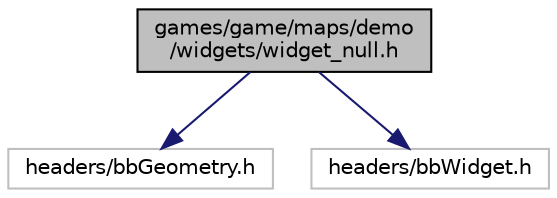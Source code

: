 digraph "games/game/maps/demo/widgets/widget_null.h"
{
 // LATEX_PDF_SIZE
  edge [fontname="Helvetica",fontsize="10",labelfontname="Helvetica",labelfontsize="10"];
  node [fontname="Helvetica",fontsize="10",shape=record];
  Node1 [label="games/game/maps/demo\l/widgets/widget_null.h",height=0.2,width=0.4,color="black", fillcolor="grey75", style="filled", fontcolor="black",tooltip="The functions in this folder define the behavior of an object with class bbWidget and type NULL."];
  Node1 -> Node2 [color="midnightblue",fontsize="10",style="solid",fontname="Helvetica"];
  Node2 [label="headers/bbGeometry.h",height=0.2,width=0.4,color="grey75", fillcolor="white", style="filled",tooltip=" "];
  Node1 -> Node3 [color="midnightblue",fontsize="10",style="solid",fontname="Helvetica"];
  Node3 [label="headers/bbWidget.h",height=0.2,width=0.4,color="grey75", fillcolor="white", style="filled",tooltip=" "];
}
